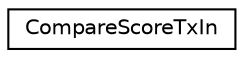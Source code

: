 digraph "Graphical Class Hierarchy"
{
 // LATEX_PDF_SIZE
  edge [fontname="Helvetica",fontsize="10",labelfontname="Helvetica",labelfontsize="10"];
  node [fontname="Helvetica",fontsize="10",shape=record];
  rankdir="LR";
  Node0 [label="CompareScoreTxIn",height=0.2,width=0.4,color="black", fillcolor="white", style="filled",URL="$struct_compare_score_tx_in.html",tooltip=" "];
}
